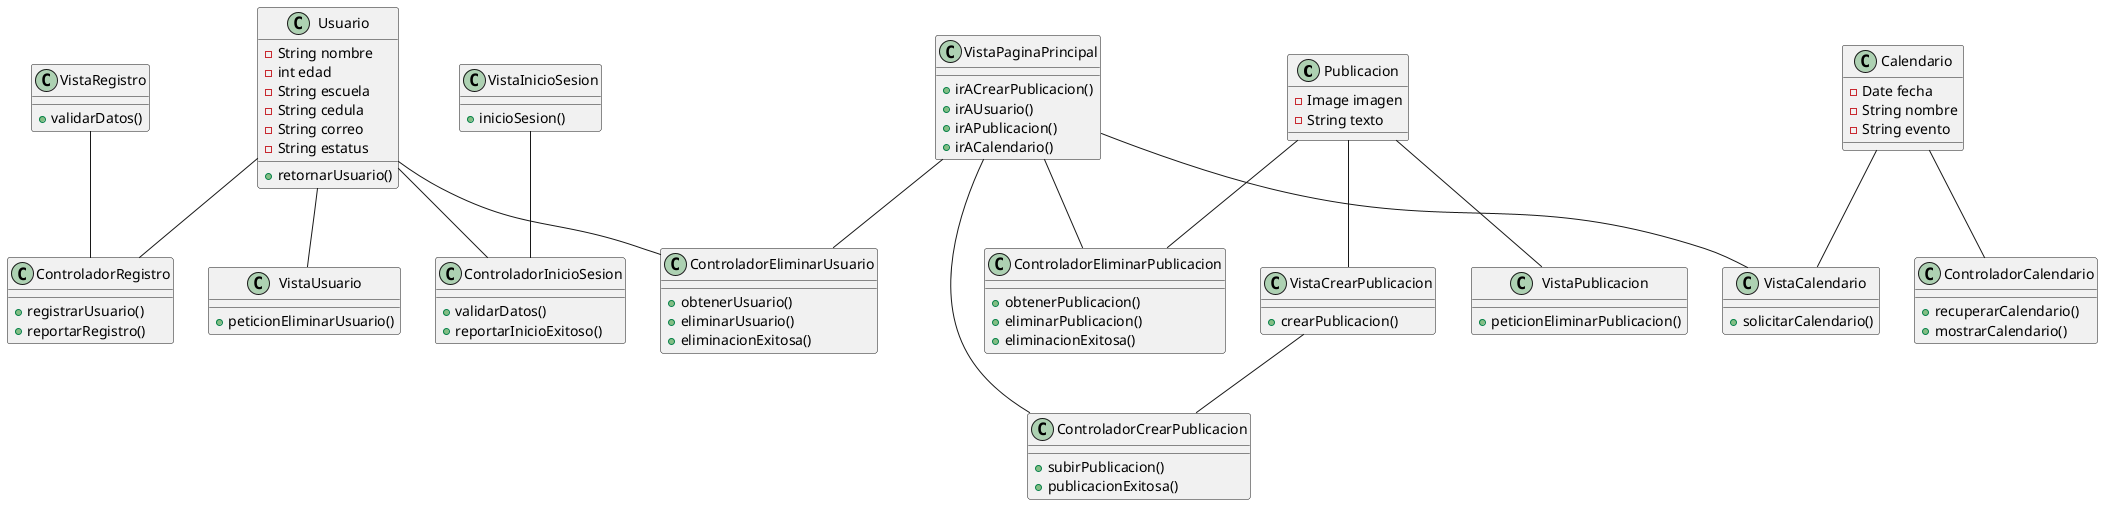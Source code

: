@startuml diagrama de clases de analisis

class Publicacion{
    -Image imagen
    -String texto
}

class Usuario{

    -String nombre
    -int edad
    -String escuela
    -String cedula
    -String correo
    -String estatus

    +retornarUsuario()
}

class Calendario{
    -Date fecha
    -String nombre
    -String evento
}

class VistaRegistro{

    +validarDatos()
}

class ControladorRegistro{

    +registrarUsuario()
    +reportarRegistro()
}

class VistaInicioSesion{

    +inicioSesion()
}

class ControladorInicioSesion{

    +validarDatos()
    +reportarInicioExitoso()
}

class VistaCrearPublicacion{

    +crearPublicacion()
}

class ControladorCrearPublicacion{
    
    +subirPublicacion()
    +publicacionExitosa()
}

class VistaUsuario{

    +peticionEliminarUsuario()
}

class ControladorEliminarUsuario{

    +obtenerUsuario()
    +eliminarUsuario()
    +eliminacionExitosa()
}

class VistaPaginaPrincipal{

    +irACrearPublicacion()
    +irAUsuario()
    +irAPublicacion()
    +irACalendario()
}

class VistaPublicacion{

    +peticionEliminarPublicacion()
}

class ControladorEliminarPublicacion{

    +obtenerPublicacion()
    +eliminarPublicacion()
    +eliminacionExitosa()
}

class VistaCalendario{

    +solicitarCalendario()
}

class ControladorCalendario{

    +recuperarCalendario()
    +mostrarCalendario()
}


Publicacion -- ControladorEliminarPublicacion
Publicacion -- VistaCrearPublicacion
Publicacion -- VistaPublicacion
Usuario -- ControladorEliminarUsuario
Usuario -- ControladorRegistro
Usuario -- ControladorInicioSesion
Usuario -- VistaUsuario
Calendario -- VistaCalendario
Calendario -- ControladorCalendario
VistaRegistro -- ControladorRegistro
VistaPaginaPrincipal -- ControladorCrearPublicacion
VistaPaginaPrincipal -- ControladorEliminarPublicacion
VistaPaginaPrincipal -- ControladorEliminarUsuario
VistaPaginaPrincipal -- VistaCalendario
VistaInicioSesion -- ControladorInicioSesion
VistaCrearPublicacion -- ControladorCrearPublicacion
@enduml